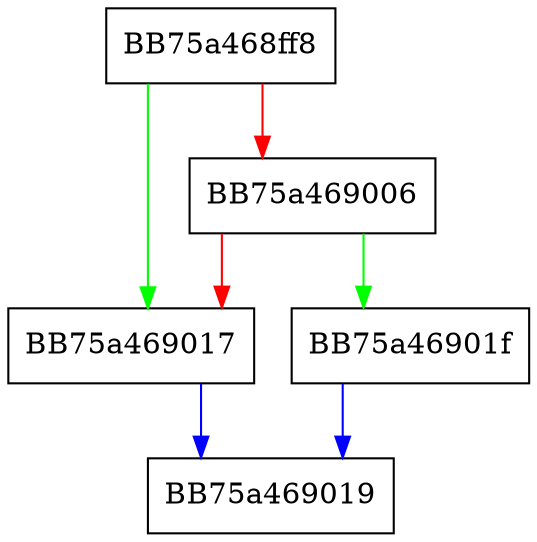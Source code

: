 digraph get_rkey_name_offs {
  node [shape="box"];
  graph [splines=ortho];
  BB75a468ff8 -> BB75a469017 [color="green"];
  BB75a468ff8 -> BB75a469006 [color="red"];
  BB75a469006 -> BB75a46901f [color="green"];
  BB75a469006 -> BB75a469017 [color="red"];
  BB75a469017 -> BB75a469019 [color="blue"];
  BB75a46901f -> BB75a469019 [color="blue"];
}